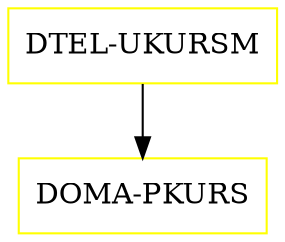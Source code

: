 digraph G {
  "DTEL-UKURSM" [shape=box,color=yellow];
  "DOMA-PKURS" [shape=box,color=yellow,URL="./DOMA_PKURS.html"];
  "DTEL-UKURSM" -> "DOMA-PKURS";
}
